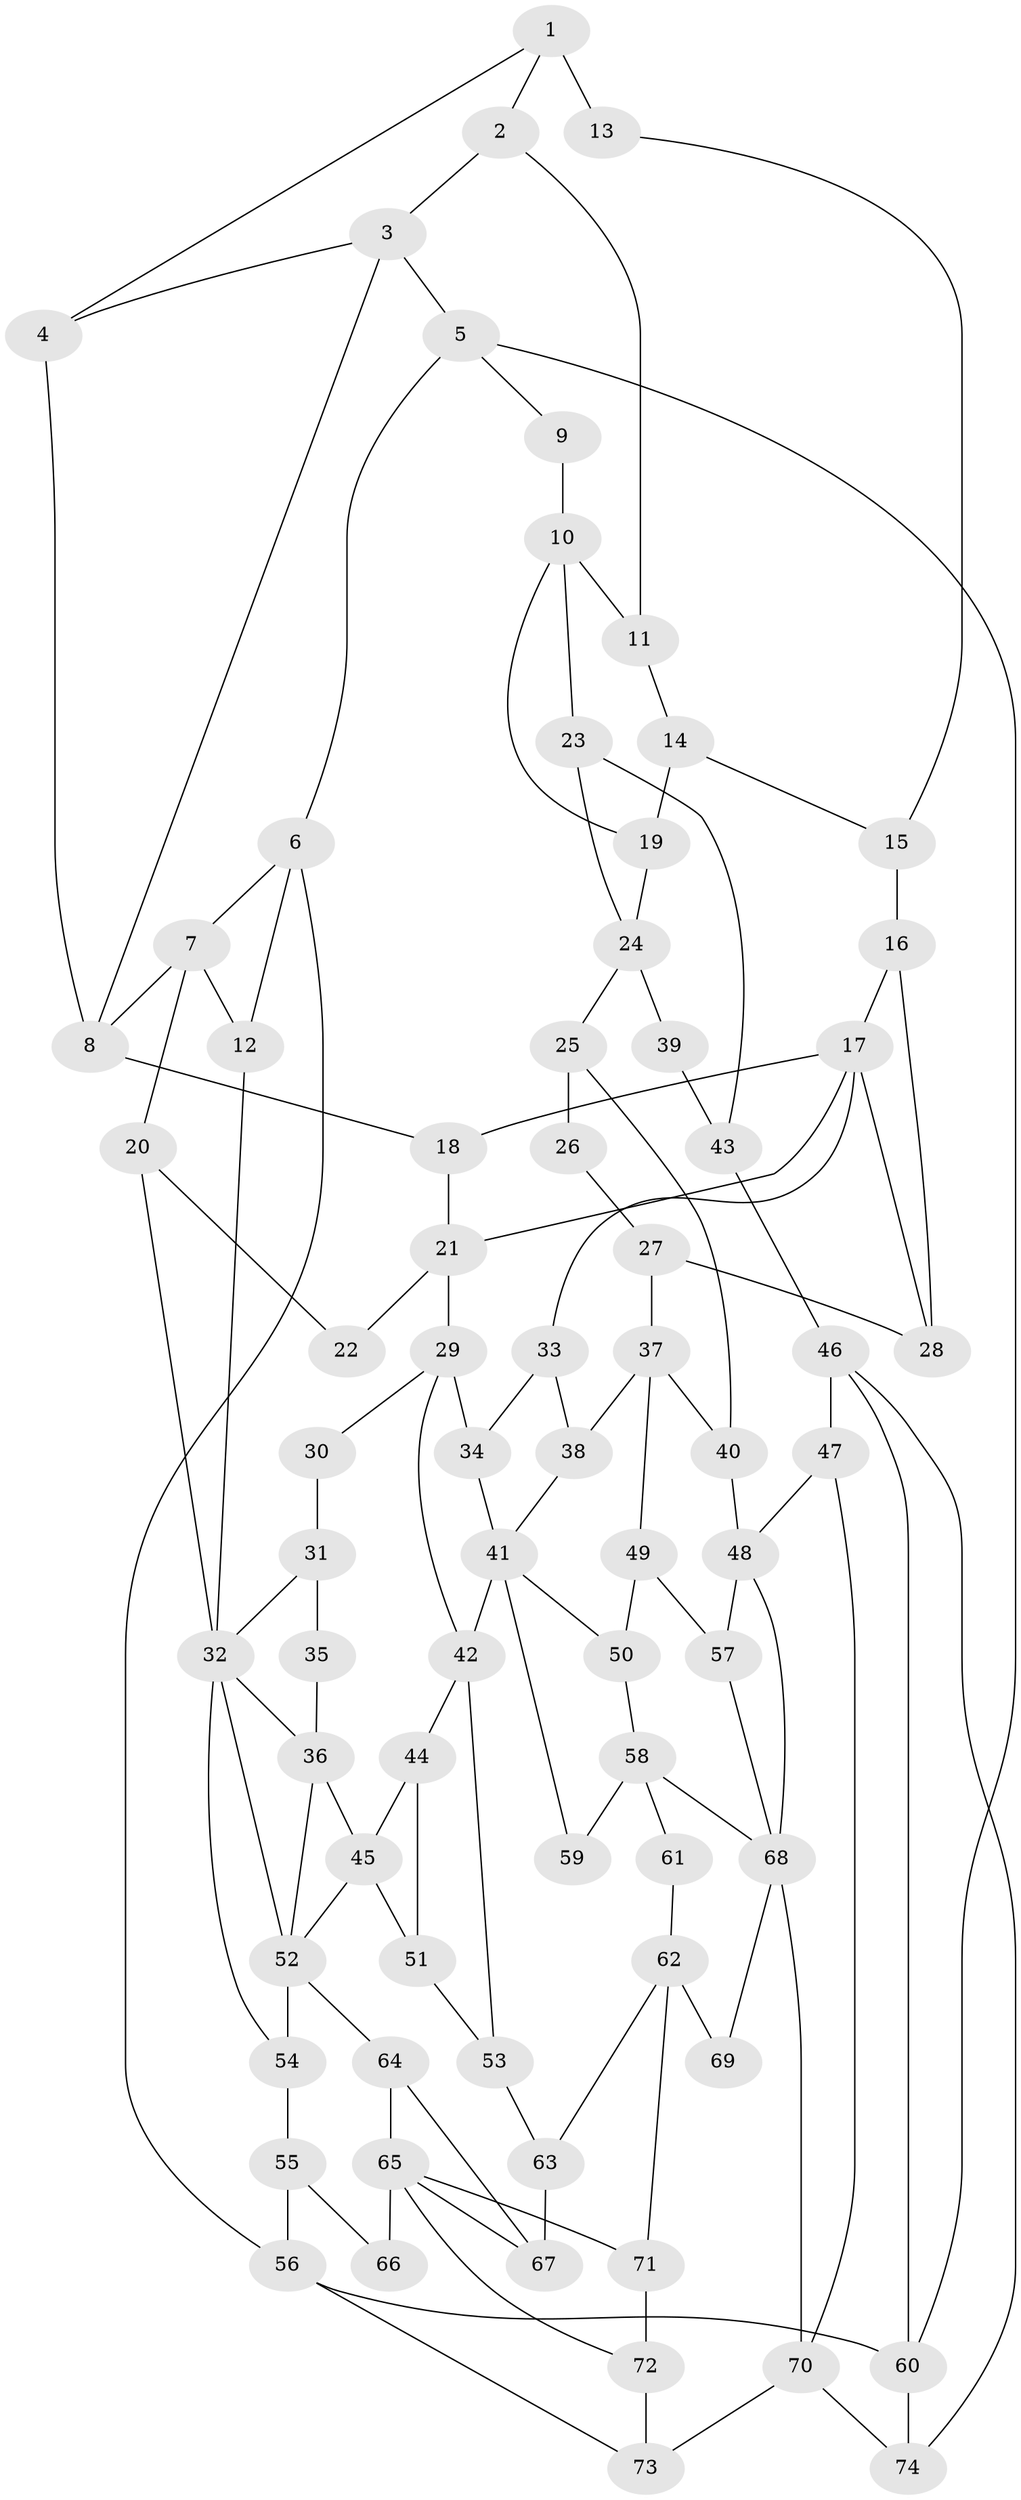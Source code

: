 // original degree distribution, {3: 0.013513513513513514, 4: 0.21621621621621623, 5: 0.5675675675675675, 6: 0.20270270270270271}
// Generated by graph-tools (version 1.1) at 2025/38/03/09/25 02:38:24]
// undirected, 74 vertices, 122 edges
graph export_dot {
graph [start="1"]
  node [color=gray90,style=filled];
  1;
  2;
  3;
  4;
  5;
  6;
  7;
  8;
  9;
  10;
  11;
  12;
  13;
  14;
  15;
  16;
  17;
  18;
  19;
  20;
  21;
  22;
  23;
  24;
  25;
  26;
  27;
  28;
  29;
  30;
  31;
  32;
  33;
  34;
  35;
  36;
  37;
  38;
  39;
  40;
  41;
  42;
  43;
  44;
  45;
  46;
  47;
  48;
  49;
  50;
  51;
  52;
  53;
  54;
  55;
  56;
  57;
  58;
  59;
  60;
  61;
  62;
  63;
  64;
  65;
  66;
  67;
  68;
  69;
  70;
  71;
  72;
  73;
  74;
  1 -- 2 [weight=1.0];
  1 -- 4 [weight=1.0];
  1 -- 13 [weight=2.0];
  2 -- 3 [weight=1.0];
  2 -- 11 [weight=1.0];
  3 -- 4 [weight=1.0];
  3 -- 5 [weight=1.0];
  3 -- 8 [weight=1.0];
  4 -- 8 [weight=1.0];
  5 -- 6 [weight=1.0];
  5 -- 9 [weight=1.0];
  5 -- 60 [weight=1.0];
  6 -- 7 [weight=1.0];
  6 -- 12 [weight=1.0];
  6 -- 56 [weight=1.0];
  7 -- 8 [weight=2.0];
  7 -- 12 [weight=1.0];
  7 -- 20 [weight=2.0];
  8 -- 18 [weight=1.0];
  9 -- 10 [weight=2.0];
  10 -- 11 [weight=1.0];
  10 -- 19 [weight=1.0];
  10 -- 23 [weight=2.0];
  11 -- 14 [weight=1.0];
  12 -- 32 [weight=1.0];
  13 -- 15 [weight=1.0];
  14 -- 15 [weight=1.0];
  14 -- 19 [weight=1.0];
  15 -- 16 [weight=1.0];
  16 -- 17 [weight=1.0];
  16 -- 28 [weight=1.0];
  17 -- 18 [weight=1.0];
  17 -- 21 [weight=1.0];
  17 -- 28 [weight=1.0];
  17 -- 33 [weight=1.0];
  18 -- 21 [weight=1.0];
  19 -- 24 [weight=1.0];
  20 -- 22 [weight=1.0];
  20 -- 32 [weight=1.0];
  21 -- 22 [weight=2.0];
  21 -- 29 [weight=2.0];
  23 -- 24 [weight=1.0];
  23 -- 43 [weight=1.0];
  24 -- 25 [weight=2.0];
  24 -- 39 [weight=2.0];
  25 -- 26 [weight=2.0];
  25 -- 40 [weight=2.0];
  26 -- 27 [weight=1.0];
  27 -- 28 [weight=1.0];
  27 -- 37 [weight=1.0];
  29 -- 30 [weight=2.0];
  29 -- 34 [weight=1.0];
  29 -- 42 [weight=1.0];
  30 -- 31 [weight=1.0];
  31 -- 32 [weight=1.0];
  31 -- 35 [weight=1.0];
  32 -- 36 [weight=1.0];
  32 -- 52 [weight=1.0];
  32 -- 54 [weight=1.0];
  33 -- 34 [weight=1.0];
  33 -- 38 [weight=1.0];
  34 -- 41 [weight=1.0];
  35 -- 36 [weight=2.0];
  36 -- 45 [weight=2.0];
  36 -- 52 [weight=1.0];
  37 -- 38 [weight=1.0];
  37 -- 40 [weight=1.0];
  37 -- 49 [weight=1.0];
  38 -- 41 [weight=1.0];
  39 -- 43 [weight=1.0];
  40 -- 48 [weight=2.0];
  41 -- 42 [weight=2.0];
  41 -- 50 [weight=1.0];
  41 -- 59 [weight=1.0];
  42 -- 44 [weight=1.0];
  42 -- 53 [weight=1.0];
  43 -- 46 [weight=2.0];
  44 -- 45 [weight=1.0];
  44 -- 51 [weight=1.0];
  45 -- 51 [weight=1.0];
  45 -- 52 [weight=1.0];
  46 -- 47 [weight=2.0];
  46 -- 60 [weight=1.0];
  46 -- 74 [weight=1.0];
  47 -- 48 [weight=1.0];
  47 -- 70 [weight=1.0];
  48 -- 57 [weight=1.0];
  48 -- 68 [weight=1.0];
  49 -- 50 [weight=1.0];
  49 -- 57 [weight=1.0];
  50 -- 58 [weight=1.0];
  51 -- 53 [weight=1.0];
  52 -- 54 [weight=1.0];
  52 -- 64 [weight=1.0];
  53 -- 63 [weight=1.0];
  54 -- 55 [weight=1.0];
  55 -- 56 [weight=1.0];
  55 -- 66 [weight=1.0];
  56 -- 60 [weight=1.0];
  56 -- 73 [weight=1.0];
  57 -- 68 [weight=1.0];
  58 -- 59 [weight=2.0];
  58 -- 61 [weight=2.0];
  58 -- 68 [weight=1.0];
  60 -- 74 [weight=1.0];
  61 -- 62 [weight=2.0];
  62 -- 63 [weight=1.0];
  62 -- 69 [weight=2.0];
  62 -- 71 [weight=1.0];
  63 -- 67 [weight=1.0];
  64 -- 65 [weight=1.0];
  64 -- 67 [weight=1.0];
  65 -- 66 [weight=2.0];
  65 -- 67 [weight=1.0];
  65 -- 71 [weight=1.0];
  65 -- 72 [weight=1.0];
  68 -- 69 [weight=1.0];
  68 -- 70 [weight=2.0];
  70 -- 73 [weight=2.0];
  70 -- 74 [weight=1.0];
  71 -- 72 [weight=1.0];
  72 -- 73 [weight=2.0];
}
